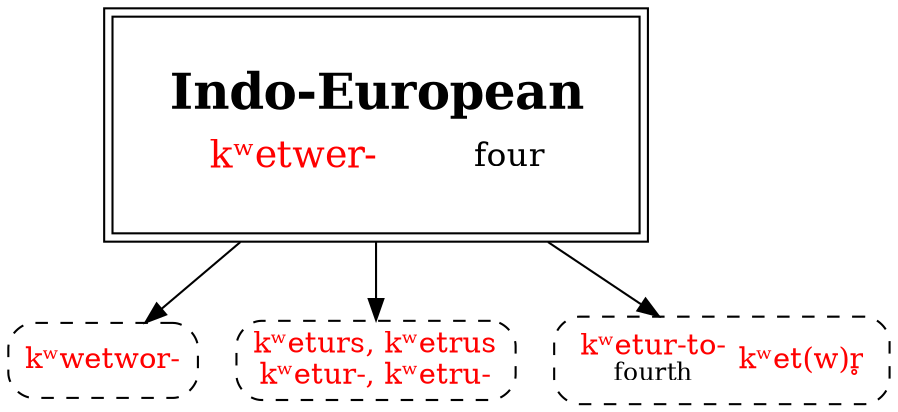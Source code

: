 strict digraph {
/* sources: */


kwetwer [label=<<table border="0"><tr><td colspan="2"><font point-size="24"><b>Indo-European</b></font></td></tr><tr><td><font point-size="18" color="red">kʷetwer-</font></td><td><font point-size="16">four</font></td></tr></table>> tooltip="Indo-European \"kʷetwer-\" four" shape=box peripheries=2 margin=.3]

kwetwer -> { kwetwor kweturs kwetr }
kwetwor [label=<<font color="red">kʷwetwor-</font>> shape=box style="dashed,rounded" URL="kwetwer-four1.svg" tooltip=""]
kweturs [label=<<font color="red">kʷeturs, kʷetrus<br/>kʷetur-, kʷetru-</font>> shape=box style="dashed,rounded" URL="kwetwer-four2.svg" tooltip=""]

kwetr [label=<<table border="0"><tr><td><font color="red">kʷetur-to-</font><br/><font point-size="12">fourth</font></td>
<td><font color="red">kʷet(w)r̥</font></td></tr></table>> shape=box style="rounded,dashed" URL="kwetwer-four3.svg" tooltip=""]

}
